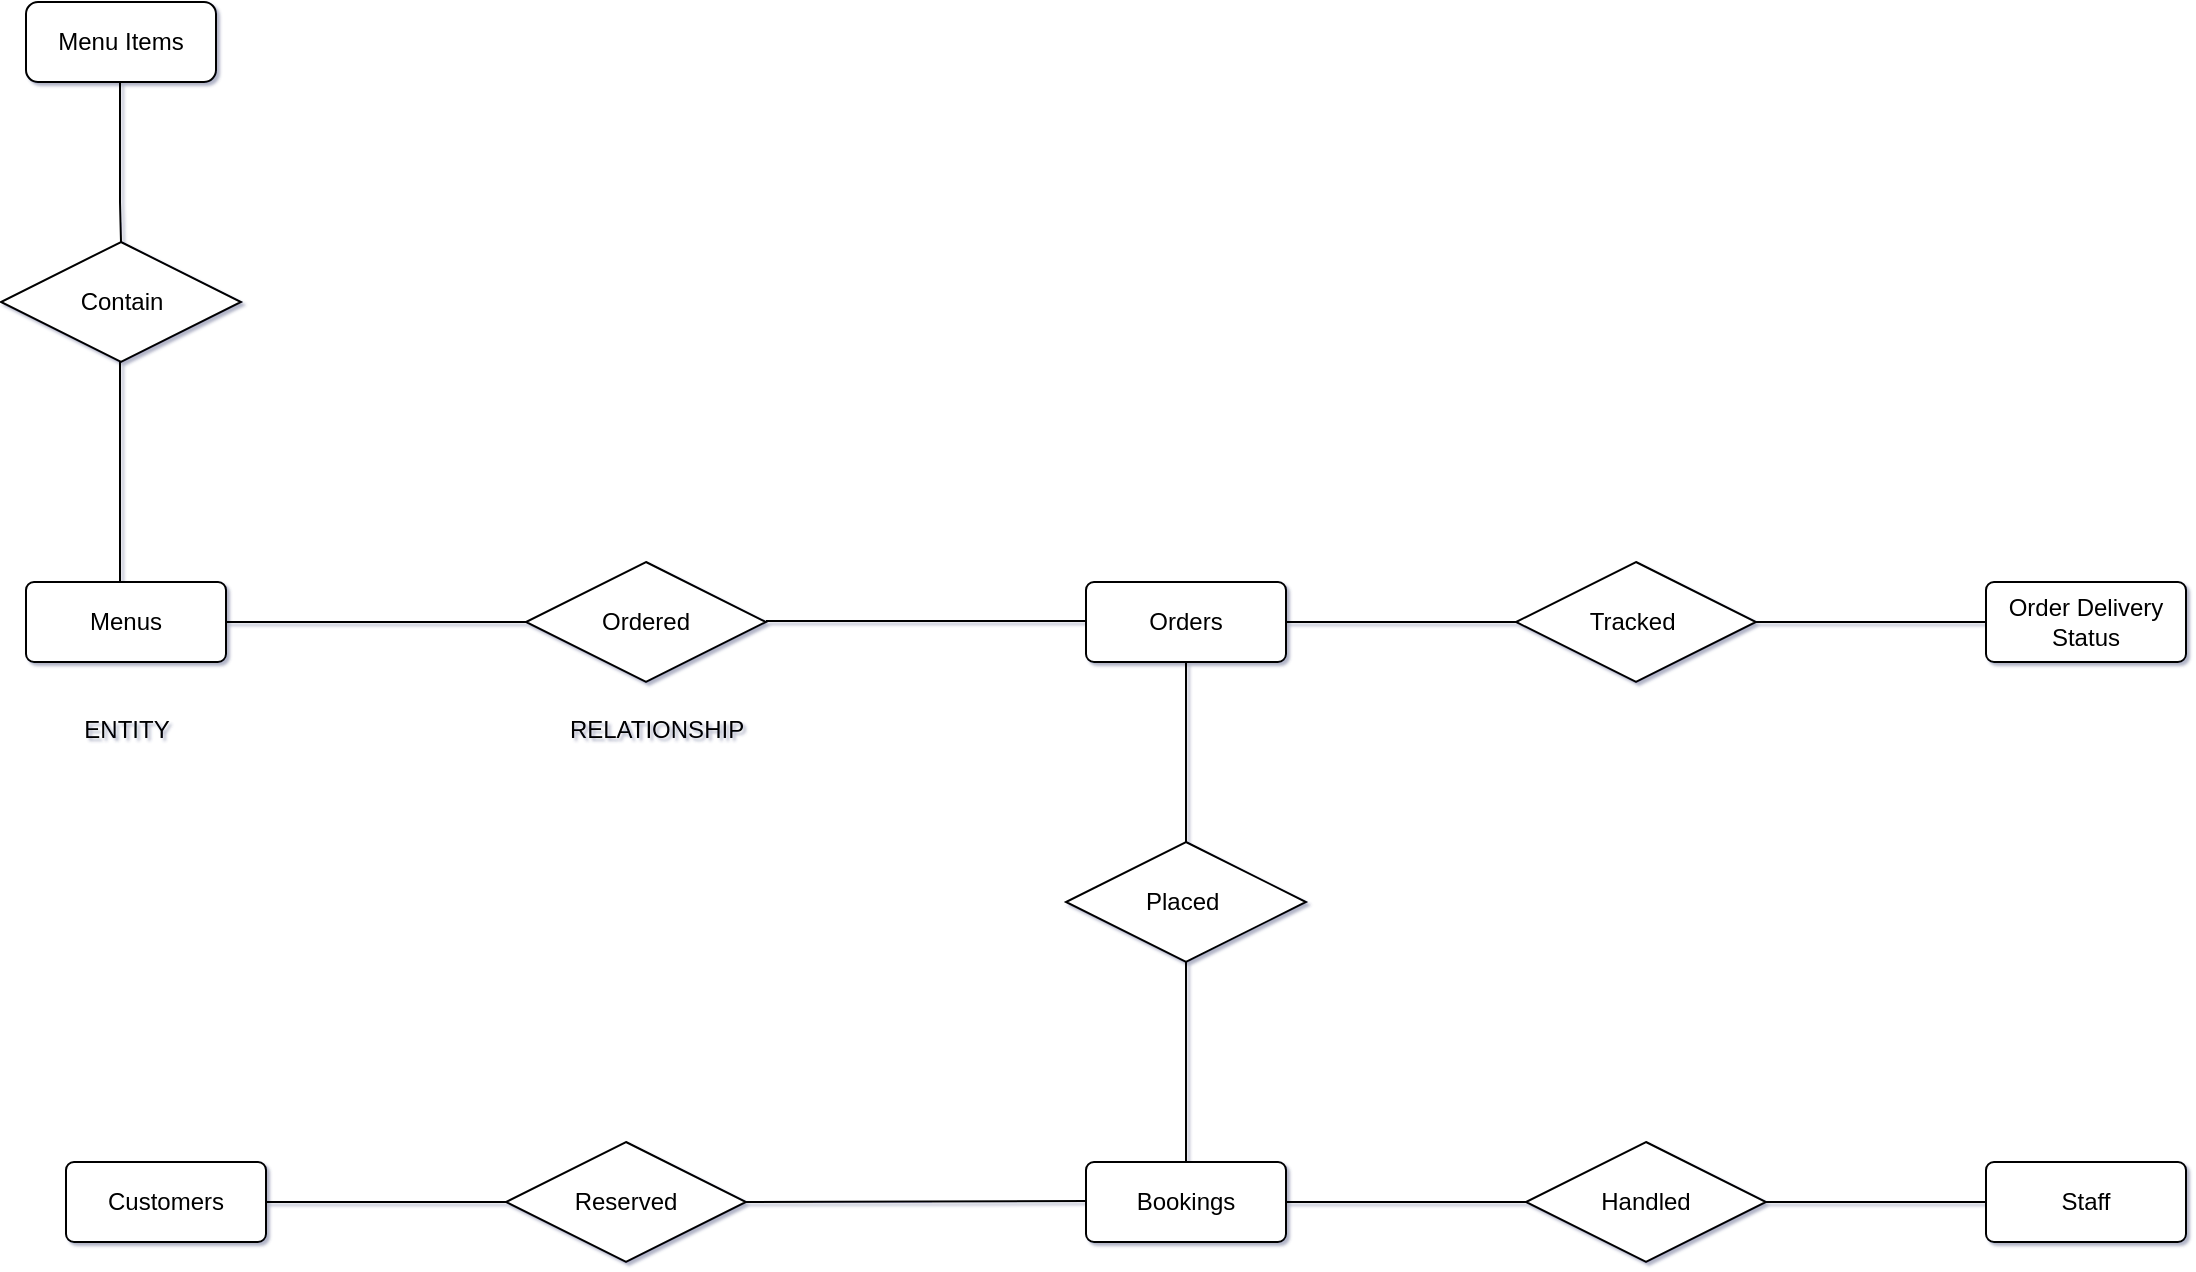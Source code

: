 <mxfile version="26.1.1" pages="2">
  <diagram id="C5RBs43oDa-KdzZeNtuy" name="Page-1">
    <mxGraphModel dx="1434" dy="833" grid="1" gridSize="10" guides="1" tooltips="1" connect="1" arrows="1" fold="1" page="1" pageScale="1" pageWidth="1169" pageHeight="827" background="none" math="0" shadow="1">
      <root>
        <mxCell id="WIyWlLk6GJQsqaUBKTNV-0" />
        <mxCell id="WIyWlLk6GJQsqaUBKTNV-1" parent="WIyWlLk6GJQsqaUBKTNV-0" />
        <mxCell id="av4xHqCjSDHcvdb_Rm_L-2" value="Menus" style="rounded=1;arcSize=10;whiteSpace=wrap;html=1;align=center;" parent="WIyWlLk6GJQsqaUBKTNV-1" vertex="1">
          <mxGeometry x="25" y="340" width="100" height="40" as="geometry" />
        </mxCell>
        <mxCell id="av4xHqCjSDHcvdb_Rm_L-3" value="Orders" style="rounded=1;arcSize=10;whiteSpace=wrap;html=1;align=center;" parent="WIyWlLk6GJQsqaUBKTNV-1" vertex="1">
          <mxGeometry x="555" y="340" width="100" height="40" as="geometry" />
        </mxCell>
        <mxCell id="av4xHqCjSDHcvdb_Rm_L-4" value="Order Delivery&lt;div&gt;Status&lt;/div&gt;" style="rounded=1;arcSize=10;whiteSpace=wrap;html=1;align=center;" parent="WIyWlLk6GJQsqaUBKTNV-1" vertex="1">
          <mxGeometry x="1005" y="340" width="100" height="40" as="geometry" />
        </mxCell>
        <mxCell id="av4xHqCjSDHcvdb_Rm_L-5" value="Ordered" style="shape=rhombus;perimeter=rhombusPerimeter;whiteSpace=wrap;html=1;align=center;" parent="WIyWlLk6GJQsqaUBKTNV-1" vertex="1">
          <mxGeometry x="275" y="330" width="120" height="60" as="geometry" />
        </mxCell>
        <mxCell id="av4xHqCjSDHcvdb_Rm_L-6" value="Tracked&amp;nbsp;" style="shape=rhombus;perimeter=rhombusPerimeter;whiteSpace=wrap;html=1;align=center;" parent="WIyWlLk6GJQsqaUBKTNV-1" vertex="1">
          <mxGeometry x="770" y="330" width="120" height="60" as="geometry" />
        </mxCell>
        <mxCell id="m0RRnaIdB3__Q9ZLl9yL-17" style="edgeStyle=orthogonalEdgeStyle;rounded=0;orthogonalLoop=1;jettySize=auto;html=1;exitX=0.5;exitY=0;exitDx=0;exitDy=0;" parent="WIyWlLk6GJQsqaUBKTNV-1" source="av4xHqCjSDHcvdb_Rm_L-13" edge="1">
          <mxGeometry relative="1" as="geometry">
            <mxPoint x="605" y="640" as="targetPoint" />
          </mxGeometry>
        </mxCell>
        <mxCell id="av4xHqCjSDHcvdb_Rm_L-13" value="Bookings" style="rounded=1;arcSize=10;whiteSpace=wrap;html=1;align=center;" parent="WIyWlLk6GJQsqaUBKTNV-1" vertex="1">
          <mxGeometry x="555" y="630" width="100" height="40" as="geometry" />
        </mxCell>
        <mxCell id="av4xHqCjSDHcvdb_Rm_L-14" value="Placed&amp;nbsp;" style="shape=rhombus;perimeter=rhombusPerimeter;whiteSpace=wrap;html=1;align=center;" parent="WIyWlLk6GJQsqaUBKTNV-1" vertex="1">
          <mxGeometry x="545" y="470" width="120" height="60" as="geometry" />
        </mxCell>
        <mxCell id="m0RRnaIdB3__Q9ZLl9yL-0" value="Customers" style="rounded=1;arcSize=10;whiteSpace=wrap;html=1;align=center;" parent="WIyWlLk6GJQsqaUBKTNV-1" vertex="1">
          <mxGeometry x="45" y="630" width="100" height="40" as="geometry" />
        </mxCell>
        <mxCell id="m0RRnaIdB3__Q9ZLl9yL-1" value="Reserved" style="shape=rhombus;perimeter=rhombusPerimeter;whiteSpace=wrap;html=1;align=center;" parent="WIyWlLk6GJQsqaUBKTNV-1" vertex="1">
          <mxGeometry x="265" y="620" width="120" height="60" as="geometry" />
        </mxCell>
        <mxCell id="m0RRnaIdB3__Q9ZLl9yL-6" value="" style="line;strokeWidth=1;rotatable=0;dashed=0;labelPosition=right;align=left;verticalAlign=middle;spacingTop=0;spacingLeft=6;points=[];portConstraint=eastwest;" parent="WIyWlLk6GJQsqaUBKTNV-1" vertex="1">
          <mxGeometry x="655" y="355" width="115" height="10" as="geometry" />
        </mxCell>
        <mxCell id="m0RRnaIdB3__Q9ZLl9yL-7" value="" style="endArrow=none;html=1;rounded=0;" parent="WIyWlLk6GJQsqaUBKTNV-1" edge="1">
          <mxGeometry relative="1" as="geometry">
            <mxPoint x="395" y="359.5" as="sourcePoint" />
            <mxPoint x="555" y="359.5" as="targetPoint" />
          </mxGeometry>
        </mxCell>
        <mxCell id="m0RRnaIdB3__Q9ZLl9yL-9" value="" style="endArrow=none;html=1;rounded=0;exitX=1;exitY=0.5;exitDx=0;exitDy=0;" parent="WIyWlLk6GJQsqaUBKTNV-1" edge="1">
          <mxGeometry relative="1" as="geometry">
            <mxPoint x="125" y="360" as="sourcePoint" />
            <mxPoint x="275" y="360" as="targetPoint" />
          </mxGeometry>
        </mxCell>
        <mxCell id="m0RRnaIdB3__Q9ZLl9yL-5" value="" style="line;strokeWidth=1;rotatable=0;dashed=0;labelPosition=right;align=left;verticalAlign=middle;spacingTop=0;spacingLeft=6;points=[];portConstraint=eastwest;" parent="WIyWlLk6GJQsqaUBKTNV-1" vertex="1">
          <mxGeometry x="890" y="355" width="115" height="10" as="geometry" />
        </mxCell>
        <mxCell id="m0RRnaIdB3__Q9ZLl9yL-14" value="" style="endArrow=none;html=1;rounded=0;exitX=0.5;exitY=1;exitDx=0;exitDy=0;" parent="WIyWlLk6GJQsqaUBKTNV-1" source="av4xHqCjSDHcvdb_Rm_L-3" target="av4xHqCjSDHcvdb_Rm_L-14" edge="1">
          <mxGeometry relative="1" as="geometry">
            <mxPoint x="525" y="430" as="sourcePoint" />
            <mxPoint x="685" y="430" as="targetPoint" />
            <Array as="points">
              <mxPoint x="605" y="440" />
            </Array>
          </mxGeometry>
        </mxCell>
        <mxCell id="m0RRnaIdB3__Q9ZLl9yL-16" value="" style="endArrow=none;html=1;rounded=0;exitX=0.5;exitY=1;exitDx=0;exitDy=0;" parent="WIyWlLk6GJQsqaUBKTNV-1" source="av4xHqCjSDHcvdb_Rm_L-14" edge="1">
          <mxGeometry relative="1" as="geometry">
            <mxPoint x="505" y="620" as="sourcePoint" />
            <mxPoint x="605" y="630" as="targetPoint" />
          </mxGeometry>
        </mxCell>
        <mxCell id="m0RRnaIdB3__Q9ZLl9yL-19" value="" style="endArrow=none;html=1;rounded=0;exitX=1;exitY=0.5;exitDx=0;exitDy=0;" parent="WIyWlLk6GJQsqaUBKTNV-1" source="m0RRnaIdB3__Q9ZLl9yL-1" edge="1">
          <mxGeometry relative="1" as="geometry">
            <mxPoint x="395" y="649.5" as="sourcePoint" />
            <mxPoint x="555" y="649.5" as="targetPoint" />
            <Array as="points" />
          </mxGeometry>
        </mxCell>
        <mxCell id="m0RRnaIdB3__Q9ZLl9yL-21" value="" style="line;strokeWidth=1;rotatable=0;dashed=0;labelPosition=right;align=left;verticalAlign=middle;spacingTop=0;spacingLeft=6;points=[];portConstraint=eastwest;" parent="WIyWlLk6GJQsqaUBKTNV-1" vertex="1">
          <mxGeometry x="145" y="645" width="120" height="10" as="geometry" />
        </mxCell>
        <mxCell id="m0RRnaIdB3__Q9ZLl9yL-23" value="Staff" style="rounded=1;arcSize=10;whiteSpace=wrap;html=1;align=center;" parent="WIyWlLk6GJQsqaUBKTNV-1" vertex="1">
          <mxGeometry x="1005" y="630" width="100" height="40" as="geometry" />
        </mxCell>
        <mxCell id="m0RRnaIdB3__Q9ZLl9yL-24" value="Handled" style="shape=rhombus;perimeter=rhombusPerimeter;whiteSpace=wrap;html=1;align=center;" parent="WIyWlLk6GJQsqaUBKTNV-1" vertex="1">
          <mxGeometry x="775" y="620" width="120" height="60" as="geometry" />
        </mxCell>
        <mxCell id="m0RRnaIdB3__Q9ZLl9yL-25" value="" style="line;strokeWidth=1;rotatable=0;dashed=0;labelPosition=right;align=left;verticalAlign=middle;spacingTop=0;spacingLeft=6;points=[];portConstraint=eastwest;" parent="WIyWlLk6GJQsqaUBKTNV-1" vertex="1">
          <mxGeometry x="655" y="645" width="120" height="10" as="geometry" />
        </mxCell>
        <mxCell id="m0RRnaIdB3__Q9ZLl9yL-26" value="" style="line;strokeWidth=1;rotatable=0;dashed=0;labelPosition=right;align=left;verticalAlign=middle;spacingTop=0;spacingLeft=6;points=[];portConstraint=eastwest;" parent="WIyWlLk6GJQsqaUBKTNV-1" vertex="1">
          <mxGeometry x="895" y="645" width="110" height="10" as="geometry" />
        </mxCell>
        <mxCell id="LLdyrN0YOCdEpBnMR91L-1" value="ENTITY" style="text;html=1;align=center;verticalAlign=middle;resizable=0;points=[];autosize=1;strokeColor=none;fillColor=none;" parent="WIyWlLk6GJQsqaUBKTNV-1" vertex="1">
          <mxGeometry x="40" y="399" width="70" height="30" as="geometry" />
        </mxCell>
        <mxCell id="LLdyrN0YOCdEpBnMR91L-2" value="RELATIONSHIP" style="text;html=1;align=center;verticalAlign=middle;resizable=0;points=[];autosize=1;strokeColor=none;fillColor=none;" parent="WIyWlLk6GJQsqaUBKTNV-1" vertex="1">
          <mxGeometry x="285" y="399" width="110" height="30" as="geometry" />
        </mxCell>
        <mxCell id="NuqBq7tR3ECeahM312Qb-0" value="Menu Items" style="rounded=1;whiteSpace=wrap;html=1;" vertex="1" parent="WIyWlLk6GJQsqaUBKTNV-1">
          <mxGeometry x="25" y="50" width="95" height="40" as="geometry" />
        </mxCell>
        <mxCell id="NuqBq7tR3ECeahM312Qb-1" value="Contain" style="shape=rhombus;perimeter=rhombusPerimeter;whiteSpace=wrap;html=1;align=center;" vertex="1" parent="WIyWlLk6GJQsqaUBKTNV-1">
          <mxGeometry x="12.5" y="170" width="120" height="60" as="geometry" />
        </mxCell>
        <mxCell id="NuqBq7tR3ECeahM312Qb-3" value="" style="endArrow=none;html=1;rounded=0;" edge="1" parent="WIyWlLk6GJQsqaUBKTNV-1">
          <mxGeometry relative="1" as="geometry">
            <mxPoint x="72" y="230" as="sourcePoint" />
            <mxPoint x="72" y="340" as="targetPoint" />
          </mxGeometry>
        </mxCell>
        <mxCell id="NuqBq7tR3ECeahM312Qb-4" value="" style="endArrow=none;html=1;rounded=0;entryX=0.5;entryY=0;entryDx=0;entryDy=0;" edge="1" parent="WIyWlLk6GJQsqaUBKTNV-1" target="NuqBq7tR3ECeahM312Qb-1">
          <mxGeometry relative="1" as="geometry">
            <mxPoint x="72" y="90" as="sourcePoint" />
            <mxPoint x="72" y="200" as="targetPoint" />
            <Array as="points">
              <mxPoint x="72" y="150" />
            </Array>
          </mxGeometry>
        </mxCell>
      </root>
    </mxGraphModel>
  </diagram>
  <diagram id="TRwtVuFiXbBQEnjJQKV3" name="Page-2">
    <mxGraphModel dx="1434" dy="833" grid="1" gridSize="10" guides="1" tooltips="1" connect="1" arrows="1" fold="1" page="1" pageScale="1" pageWidth="1169" pageHeight="827" math="0" shadow="1">
      <root>
        <mxCell id="0" />
        <mxCell id="1" parent="0" />
        <mxCell id="u8JlCcxTNi19yiiQ3hsz-1" value="Menus" style="shape=table;startSize=30;container=1;collapsible=1;childLayout=tableLayout;fixedRows=1;rowLines=0;fontStyle=1;align=center;resizeLast=1;html=1;" parent="1" vertex="1">
          <mxGeometry x="50" y="300" width="180" height="180" as="geometry" />
        </mxCell>
        <mxCell id="v3-KdyWRAwOE1wLvUTpT-28" value="" style="shape=tableRow;horizontal=0;startSize=0;swimlaneHead=0;swimlaneBody=0;fillColor=none;collapsible=0;dropTarget=0;points=[[0,0.5],[1,0.5]];portConstraint=eastwest;top=0;left=0;right=0;bottom=0;html=1;" vertex="1" parent="u8JlCcxTNi19yiiQ3hsz-1">
          <mxGeometry y="30" width="180" height="30" as="geometry" />
        </mxCell>
        <mxCell id="v3-KdyWRAwOE1wLvUTpT-29" value="PK" style="shape=partialRectangle;connectable=0;fillColor=none;top=0;left=0;bottom=0;right=0;fontStyle=1;overflow=hidden;html=1;whiteSpace=wrap;" vertex="1" parent="v3-KdyWRAwOE1wLvUTpT-28">
          <mxGeometry width="40" height="30" as="geometry">
            <mxRectangle width="40" height="30" as="alternateBounds" />
          </mxGeometry>
        </mxCell>
        <mxCell id="v3-KdyWRAwOE1wLvUTpT-30" value="Menu_ID" style="shape=partialRectangle;connectable=0;fillColor=none;top=0;left=0;bottom=0;right=0;align=left;spacingLeft=6;fontStyle=5;overflow=hidden;html=1;whiteSpace=wrap;" vertex="1" parent="v3-KdyWRAwOE1wLvUTpT-28">
          <mxGeometry x="40" width="140" height="30" as="geometry">
            <mxRectangle width="140" height="30" as="alternateBounds" />
          </mxGeometry>
        </mxCell>
        <mxCell id="v3-KdyWRAwOE1wLvUTpT-31" value="" style="shape=tableRow;horizontal=0;startSize=0;swimlaneHead=0;swimlaneBody=0;fillColor=none;collapsible=0;dropTarget=0;points=[[0,0.5],[1,0.5]];portConstraint=eastwest;top=0;left=0;right=0;bottom=1;html=1;" vertex="1" parent="u8JlCcxTNi19yiiQ3hsz-1">
          <mxGeometry y="60" width="180" height="30" as="geometry" />
        </mxCell>
        <mxCell id="v3-KdyWRAwOE1wLvUTpT-32" value="FK" style="shape=partialRectangle;connectable=0;fillColor=none;top=0;left=0;bottom=0;right=0;fontStyle=1;overflow=hidden;html=1;whiteSpace=wrap;" vertex="1" parent="v3-KdyWRAwOE1wLvUTpT-31">
          <mxGeometry width="40" height="30" as="geometry">
            <mxRectangle width="40" height="30" as="alternateBounds" />
          </mxGeometry>
        </mxCell>
        <mxCell id="v3-KdyWRAwOE1wLvUTpT-33" value="Menu_Items_ID" style="shape=partialRectangle;connectable=0;fillColor=none;top=0;left=0;bottom=0;right=0;align=left;spacingLeft=6;fontStyle=5;overflow=hidden;html=1;whiteSpace=wrap;" vertex="1" parent="v3-KdyWRAwOE1wLvUTpT-31">
          <mxGeometry x="40" width="140" height="30" as="geometry">
            <mxRectangle width="140" height="30" as="alternateBounds" />
          </mxGeometry>
        </mxCell>
        <mxCell id="u8JlCcxTNi19yiiQ3hsz-8" value="" style="shape=tableRow;horizontal=0;startSize=0;swimlaneHead=0;swimlaneBody=0;fillColor=none;collapsible=0;dropTarget=0;points=[[0,0.5],[1,0.5]];portConstraint=eastwest;top=0;left=0;right=0;bottom=0;" parent="u8JlCcxTNi19yiiQ3hsz-1" vertex="1">
          <mxGeometry y="90" width="180" height="30" as="geometry" />
        </mxCell>
        <mxCell id="u8JlCcxTNi19yiiQ3hsz-9" value="" style="shape=partialRectangle;connectable=0;fillColor=none;top=0;left=0;bottom=0;right=0;editable=1;overflow=hidden;whiteSpace=wrap;html=1;" parent="u8JlCcxTNi19yiiQ3hsz-8" vertex="1">
          <mxGeometry width="40" height="30" as="geometry">
            <mxRectangle width="40" height="30" as="alternateBounds" />
          </mxGeometry>
        </mxCell>
        <mxCell id="u8JlCcxTNi19yiiQ3hsz-10" value="Menu_Name" style="shape=partialRectangle;connectable=0;fillColor=none;top=0;left=0;bottom=0;right=0;align=left;spacingLeft=6;overflow=hidden;whiteSpace=wrap;html=1;" parent="u8JlCcxTNi19yiiQ3hsz-8" vertex="1">
          <mxGeometry x="40" width="140" height="30" as="geometry">
            <mxRectangle width="140" height="30" as="alternateBounds" />
          </mxGeometry>
        </mxCell>
        <mxCell id="u8JlCcxTNi19yiiQ3hsz-11" value="" style="shape=tableRow;horizontal=0;startSize=0;swimlaneHead=0;swimlaneBody=0;fillColor=none;collapsible=0;dropTarget=0;points=[[0,0.5],[1,0.5]];portConstraint=eastwest;top=0;left=0;right=0;bottom=0;" parent="u8JlCcxTNi19yiiQ3hsz-1" vertex="1">
          <mxGeometry y="120" width="180" height="30" as="geometry" />
        </mxCell>
        <mxCell id="u8JlCcxTNi19yiiQ3hsz-12" value="" style="shape=partialRectangle;connectable=0;fillColor=none;top=0;left=0;bottom=0;right=0;editable=1;overflow=hidden;whiteSpace=wrap;html=1;" parent="u8JlCcxTNi19yiiQ3hsz-11" vertex="1">
          <mxGeometry width="40" height="30" as="geometry">
            <mxRectangle width="40" height="30" as="alternateBounds" />
          </mxGeometry>
        </mxCell>
        <mxCell id="u8JlCcxTNi19yiiQ3hsz-13" value="Cuisine&amp;nbsp;" style="shape=partialRectangle;connectable=0;fillColor=none;top=0;left=0;bottom=0;right=0;align=left;spacingLeft=6;overflow=hidden;whiteSpace=wrap;html=1;" parent="u8JlCcxTNi19yiiQ3hsz-11" vertex="1">
          <mxGeometry x="40" width="140" height="30" as="geometry">
            <mxRectangle width="140" height="30" as="alternateBounds" />
          </mxGeometry>
        </mxCell>
        <mxCell id="u8JlCcxTNi19yiiQ3hsz-122" value="" style="shape=tableRow;horizontal=0;startSize=0;swimlaneHead=0;swimlaneBody=0;fillColor=none;collapsible=0;dropTarget=0;points=[[0,0.5],[1,0.5]];portConstraint=eastwest;top=0;left=0;right=0;bottom=0;" parent="u8JlCcxTNi19yiiQ3hsz-1" vertex="1">
          <mxGeometry y="150" width="180" height="30" as="geometry" />
        </mxCell>
        <mxCell id="u8JlCcxTNi19yiiQ3hsz-123" value="" style="shape=partialRectangle;connectable=0;fillColor=none;top=0;left=0;bottom=0;right=0;editable=1;overflow=hidden;whiteSpace=wrap;html=1;" parent="u8JlCcxTNi19yiiQ3hsz-122" vertex="1">
          <mxGeometry width="40" height="30" as="geometry">
            <mxRectangle width="40" height="30" as="alternateBounds" />
          </mxGeometry>
        </mxCell>
        <mxCell id="u8JlCcxTNi19yiiQ3hsz-124" value="Price" style="shape=partialRectangle;connectable=0;fillColor=none;top=0;left=0;bottom=0;right=0;align=left;spacingLeft=6;overflow=hidden;whiteSpace=wrap;html=1;" parent="u8JlCcxTNi19yiiQ3hsz-122" vertex="1">
          <mxGeometry x="40" width="140" height="30" as="geometry">
            <mxRectangle width="140" height="30" as="alternateBounds" />
          </mxGeometry>
        </mxCell>
        <mxCell id="-wfafzFyJL1dHPv_Vc5X-53" value="" style="fontSize=12;html=1;endArrow=ERzeroToMany;startArrow=ERmandOne;rounded=0;edgeStyle=orthogonalEdgeStyle;curved=1;entryX=1;entryY=0.5;entryDx=0;entryDy=0;exitX=0.006;exitY=0.733;exitDx=0;exitDy=0;exitPerimeter=0;" parent="1" source="u8JlCcxTNi19yiiQ3hsz-80" target="-wfafzFyJL1dHPv_Vc5X-23" edge="1">
          <mxGeometry width="100" height="100" relative="1" as="geometry">
            <mxPoint x="900" y="830" as="sourcePoint" />
            <mxPoint x="740" y="690" as="targetPoint" />
            <Array as="points">
              <mxPoint x="900" y="722" />
              <mxPoint x="900" y="745" />
              <mxPoint x="741" y="745" />
              <mxPoint x="741" y="765" />
            </Array>
          </mxGeometry>
        </mxCell>
        <mxCell id="u8JlCcxTNi19yiiQ3hsz-27" value="Orders" style="shape=table;startSize=30;container=1;collapsible=1;childLayout=tableLayout;fixedRows=1;rowLines=0;fontStyle=1;align=center;resizeLast=1;html=1;whiteSpace=wrap;" parent="1" vertex="1">
          <mxGeometry x="495" y="300" width="185" height="220" as="geometry" />
        </mxCell>
        <mxCell id="u8JlCcxTNi19yiiQ3hsz-28" value="" style="shape=tableRow;horizontal=0;startSize=0;swimlaneHead=0;swimlaneBody=0;fillColor=none;collapsible=0;dropTarget=0;points=[[0,0.5],[1,0.5]];portConstraint=eastwest;top=0;left=0;right=0;bottom=0;html=1;" parent="u8JlCcxTNi19yiiQ3hsz-27" vertex="1">
          <mxGeometry y="30" width="185" height="30" as="geometry" />
        </mxCell>
        <mxCell id="u8JlCcxTNi19yiiQ3hsz-29" value="PK" style="shape=partialRectangle;connectable=0;fillColor=none;top=0;left=0;bottom=0;right=0;fontStyle=1;overflow=hidden;html=1;whiteSpace=wrap;" parent="u8JlCcxTNi19yiiQ3hsz-28" vertex="1">
          <mxGeometry width="45" height="30" as="geometry">
            <mxRectangle width="45" height="30" as="alternateBounds" />
          </mxGeometry>
        </mxCell>
        <mxCell id="u8JlCcxTNi19yiiQ3hsz-30" value="Order_ID" style="shape=partialRectangle;connectable=0;fillColor=none;top=0;left=0;bottom=0;right=0;align=left;spacingLeft=6;fontStyle=5;overflow=hidden;html=1;whiteSpace=wrap;" parent="u8JlCcxTNi19yiiQ3hsz-28" vertex="1">
          <mxGeometry x="45" width="140" height="30" as="geometry">
            <mxRectangle width="140" height="30" as="alternateBounds" />
          </mxGeometry>
        </mxCell>
        <mxCell id="u8JlCcxTNi19yiiQ3hsz-31" value="" style="shape=tableRow;horizontal=0;startSize=0;swimlaneHead=0;swimlaneBody=0;fillColor=none;collapsible=0;dropTarget=0;points=[[0,0.5],[1,0.5]];portConstraint=eastwest;top=0;left=0;right=0;bottom=1;html=1;" parent="u8JlCcxTNi19yiiQ3hsz-27" vertex="1">
          <mxGeometry y="60" width="185" height="40" as="geometry" />
        </mxCell>
        <mxCell id="u8JlCcxTNi19yiiQ3hsz-32" value="FK1" style="shape=partialRectangle;connectable=0;fillColor=none;top=0;left=0;bottom=0;right=0;fontStyle=1;overflow=hidden;html=1;whiteSpace=wrap;" parent="u8JlCcxTNi19yiiQ3hsz-31" vertex="1">
          <mxGeometry width="45" height="40" as="geometry">
            <mxRectangle width="45" height="40" as="alternateBounds" />
          </mxGeometry>
        </mxCell>
        <mxCell id="u8JlCcxTNi19yiiQ3hsz-33" value="Menu_ID" style="shape=partialRectangle;connectable=0;fillColor=none;top=0;left=0;bottom=0;right=0;align=left;spacingLeft=6;fontStyle=5;overflow=hidden;html=1;whiteSpace=wrap;" parent="u8JlCcxTNi19yiiQ3hsz-31" vertex="1">
          <mxGeometry x="45" width="140" height="40" as="geometry">
            <mxRectangle width="140" height="40" as="alternateBounds" />
          </mxGeometry>
        </mxCell>
        <mxCell id="-wfafzFyJL1dHPv_Vc5X-14" value="" style="shape=tableRow;horizontal=0;startSize=0;swimlaneHead=0;swimlaneBody=0;fillColor=none;collapsible=0;dropTarget=0;points=[[0,0.5],[1,0.5]];portConstraint=eastwest;top=0;left=0;right=0;bottom=1;html=1;" parent="u8JlCcxTNi19yiiQ3hsz-27" vertex="1">
          <mxGeometry y="100" width="185" height="30" as="geometry" />
        </mxCell>
        <mxCell id="-wfafzFyJL1dHPv_Vc5X-15" value="FK2" style="shape=partialRectangle;connectable=0;fillColor=none;top=0;left=0;bottom=0;right=0;fontStyle=1;overflow=hidden;html=1;whiteSpace=wrap;" parent="-wfafzFyJL1dHPv_Vc5X-14" vertex="1">
          <mxGeometry width="45" height="30" as="geometry">
            <mxRectangle width="45" height="30" as="alternateBounds" />
          </mxGeometry>
        </mxCell>
        <mxCell id="-wfafzFyJL1dHPv_Vc5X-16" value="Status_ID" style="shape=partialRectangle;connectable=0;fillColor=none;top=0;left=0;bottom=0;right=0;align=left;spacingLeft=6;fontStyle=5;overflow=hidden;html=1;whiteSpace=wrap;" parent="-wfafzFyJL1dHPv_Vc5X-14" vertex="1">
          <mxGeometry x="45" width="140" height="30" as="geometry">
            <mxRectangle width="140" height="30" as="alternateBounds" />
          </mxGeometry>
        </mxCell>
        <mxCell id="-wfafzFyJL1dHPv_Vc5X-17" value="" style="shape=tableRow;horizontal=0;startSize=0;swimlaneHead=0;swimlaneBody=0;fillColor=none;collapsible=0;dropTarget=0;points=[[0,0.5],[1,0.5]];portConstraint=eastwest;top=0;left=0;right=0;bottom=1;html=1;" parent="u8JlCcxTNi19yiiQ3hsz-27" vertex="1">
          <mxGeometry y="130" width="185" height="30" as="geometry" />
        </mxCell>
        <mxCell id="-wfafzFyJL1dHPv_Vc5X-18" value="FK3" style="shape=partialRectangle;connectable=0;fillColor=none;top=0;left=0;bottom=0;right=0;fontStyle=1;overflow=hidden;html=1;whiteSpace=wrap;" parent="-wfafzFyJL1dHPv_Vc5X-17" vertex="1">
          <mxGeometry width="45" height="30" as="geometry">
            <mxRectangle width="45" height="30" as="alternateBounds" />
          </mxGeometry>
        </mxCell>
        <mxCell id="-wfafzFyJL1dHPv_Vc5X-19" value="Booking_ID" style="shape=partialRectangle;connectable=0;fillColor=none;top=0;left=0;bottom=0;right=0;align=left;spacingLeft=6;fontStyle=5;overflow=hidden;html=1;whiteSpace=wrap;" parent="-wfafzFyJL1dHPv_Vc5X-17" vertex="1">
          <mxGeometry x="45" width="140" height="30" as="geometry">
            <mxRectangle width="140" height="30" as="alternateBounds" />
          </mxGeometry>
        </mxCell>
        <mxCell id="u8JlCcxTNi19yiiQ3hsz-34" value="" style="shape=tableRow;horizontal=0;startSize=0;swimlaneHead=0;swimlaneBody=0;fillColor=none;collapsible=0;dropTarget=0;points=[[0,0.5],[1,0.5]];portConstraint=eastwest;top=0;left=0;right=0;bottom=0;html=1;" parent="u8JlCcxTNi19yiiQ3hsz-27" vertex="1">
          <mxGeometry y="160" width="185" height="30" as="geometry" />
        </mxCell>
        <mxCell id="u8JlCcxTNi19yiiQ3hsz-35" value="" style="shape=partialRectangle;connectable=0;fillColor=none;top=0;left=0;bottom=0;right=0;editable=1;overflow=hidden;html=1;whiteSpace=wrap;" parent="u8JlCcxTNi19yiiQ3hsz-34" vertex="1">
          <mxGeometry width="45" height="30" as="geometry">
            <mxRectangle width="45" height="30" as="alternateBounds" />
          </mxGeometry>
        </mxCell>
        <mxCell id="u8JlCcxTNi19yiiQ3hsz-36" value="Quantity" style="shape=partialRectangle;connectable=0;fillColor=none;top=0;left=0;bottom=0;right=0;align=left;spacingLeft=6;overflow=hidden;html=1;whiteSpace=wrap;" parent="u8JlCcxTNi19yiiQ3hsz-34" vertex="1">
          <mxGeometry x="45" width="140" height="30" as="geometry">
            <mxRectangle width="140" height="30" as="alternateBounds" />
          </mxGeometry>
        </mxCell>
        <mxCell id="-wfafzFyJL1dHPv_Vc5X-75" value="" style="shape=tableRow;horizontal=0;startSize=0;swimlaneHead=0;swimlaneBody=0;fillColor=none;collapsible=0;dropTarget=0;points=[[0,0.5],[1,0.5]];portConstraint=eastwest;top=0;left=0;right=0;bottom=0;html=1;" parent="u8JlCcxTNi19yiiQ3hsz-27" vertex="1">
          <mxGeometry y="190" width="185" height="30" as="geometry" />
        </mxCell>
        <mxCell id="-wfafzFyJL1dHPv_Vc5X-76" value="" style="shape=partialRectangle;connectable=0;fillColor=none;top=0;left=0;bottom=0;right=0;editable=1;overflow=hidden;html=1;whiteSpace=wrap;" parent="-wfafzFyJL1dHPv_Vc5X-75" vertex="1">
          <mxGeometry width="45" height="30" as="geometry">
            <mxRectangle width="45" height="30" as="alternateBounds" />
          </mxGeometry>
        </mxCell>
        <mxCell id="-wfafzFyJL1dHPv_Vc5X-77" value="Bill_Amount" style="shape=partialRectangle;connectable=0;fillColor=none;top=0;left=0;bottom=0;right=0;align=left;spacingLeft=6;overflow=hidden;html=1;whiteSpace=wrap;" parent="-wfafzFyJL1dHPv_Vc5X-75" vertex="1">
          <mxGeometry x="45" width="140" height="30" as="geometry">
            <mxRectangle width="140" height="30" as="alternateBounds" />
          </mxGeometry>
        </mxCell>
        <mxCell id="u8JlCcxTNi19yiiQ3hsz-40" value="Bookings" style="shape=table;startSize=30;container=1;collapsible=1;childLayout=tableLayout;fixedRows=1;rowLines=0;fontStyle=1;align=center;resizeLast=1;html=1;whiteSpace=wrap;" parent="1" vertex="1">
          <mxGeometry x="510" y="660" width="180" height="180" as="geometry" />
        </mxCell>
        <mxCell id="u8JlCcxTNi19yiiQ3hsz-41" value="" style="shape=tableRow;horizontal=0;startSize=0;swimlaneHead=0;swimlaneBody=0;fillColor=none;collapsible=0;dropTarget=0;points=[[0,0.5],[1,0.5]];portConstraint=eastwest;top=0;left=0;right=0;bottom=0;html=1;" parent="u8JlCcxTNi19yiiQ3hsz-40" vertex="1">
          <mxGeometry y="30" width="180" height="30" as="geometry" />
        </mxCell>
        <mxCell id="u8JlCcxTNi19yiiQ3hsz-42" value="PK" style="shape=partialRectangle;connectable=0;fillColor=none;top=0;left=0;bottom=0;right=0;fontStyle=1;overflow=hidden;html=1;whiteSpace=wrap;" parent="u8JlCcxTNi19yiiQ3hsz-41" vertex="1">
          <mxGeometry width="40" height="30" as="geometry">
            <mxRectangle width="40" height="30" as="alternateBounds" />
          </mxGeometry>
        </mxCell>
        <mxCell id="u8JlCcxTNi19yiiQ3hsz-43" value="Booking_ID" style="shape=partialRectangle;connectable=0;fillColor=none;top=0;left=0;bottom=0;right=0;align=left;spacingLeft=6;fontStyle=5;overflow=hidden;html=1;whiteSpace=wrap;" parent="u8JlCcxTNi19yiiQ3hsz-41" vertex="1">
          <mxGeometry x="40" width="140" height="30" as="geometry">
            <mxRectangle width="140" height="30" as="alternateBounds" />
          </mxGeometry>
        </mxCell>
        <mxCell id="u8JlCcxTNi19yiiQ3hsz-44" value="" style="shape=tableRow;horizontal=0;startSize=0;swimlaneHead=0;swimlaneBody=0;fillColor=none;collapsible=0;dropTarget=0;points=[[0,0.5],[1,0.5]];portConstraint=eastwest;top=0;left=0;right=0;bottom=1;html=1;" parent="u8JlCcxTNi19yiiQ3hsz-40" vertex="1">
          <mxGeometry y="60" width="180" height="30" as="geometry" />
        </mxCell>
        <mxCell id="u8JlCcxTNi19yiiQ3hsz-45" value="FK1" style="shape=partialRectangle;connectable=0;fillColor=none;top=0;left=0;bottom=0;right=0;fontStyle=1;overflow=hidden;html=1;whiteSpace=wrap;" parent="u8JlCcxTNi19yiiQ3hsz-44" vertex="1">
          <mxGeometry width="40" height="30" as="geometry">
            <mxRectangle width="40" height="30" as="alternateBounds" />
          </mxGeometry>
        </mxCell>
        <mxCell id="u8JlCcxTNi19yiiQ3hsz-46" value="Customer_ID" style="shape=partialRectangle;connectable=0;fillColor=none;top=0;left=0;bottom=0;right=0;align=left;spacingLeft=6;fontStyle=5;overflow=hidden;html=1;whiteSpace=wrap;" parent="u8JlCcxTNi19yiiQ3hsz-44" vertex="1">
          <mxGeometry x="40" width="140" height="30" as="geometry">
            <mxRectangle width="140" height="30" as="alternateBounds" />
          </mxGeometry>
        </mxCell>
        <mxCell id="-wfafzFyJL1dHPv_Vc5X-23" value="" style="shape=tableRow;horizontal=0;startSize=0;swimlaneHead=0;swimlaneBody=0;fillColor=none;collapsible=0;dropTarget=0;points=[[0,0.5],[1,0.5]];portConstraint=eastwest;top=0;left=0;right=0;bottom=1;html=1;" parent="u8JlCcxTNi19yiiQ3hsz-40" vertex="1">
          <mxGeometry y="90" width="180" height="30" as="geometry" />
        </mxCell>
        <mxCell id="-wfafzFyJL1dHPv_Vc5X-24" value="FK2" style="shape=partialRectangle;connectable=0;fillColor=none;top=0;left=0;bottom=0;right=0;fontStyle=1;overflow=hidden;html=1;whiteSpace=wrap;" parent="-wfafzFyJL1dHPv_Vc5X-23" vertex="1">
          <mxGeometry width="40" height="30" as="geometry">
            <mxRectangle width="40" height="30" as="alternateBounds" />
          </mxGeometry>
        </mxCell>
        <mxCell id="-wfafzFyJL1dHPv_Vc5X-25" value="Staff_ID" style="shape=partialRectangle;connectable=0;fillColor=none;top=0;left=0;bottom=0;right=0;align=left;spacingLeft=6;fontStyle=5;overflow=hidden;html=1;whiteSpace=wrap;" parent="-wfafzFyJL1dHPv_Vc5X-23" vertex="1">
          <mxGeometry x="40" width="140" height="30" as="geometry">
            <mxRectangle width="140" height="30" as="alternateBounds" />
          </mxGeometry>
        </mxCell>
        <mxCell id="u8JlCcxTNi19yiiQ3hsz-50" value="" style="shape=tableRow;horizontal=0;startSize=0;swimlaneHead=0;swimlaneBody=0;fillColor=none;collapsible=0;dropTarget=0;points=[[0,0.5],[1,0.5]];portConstraint=eastwest;top=0;left=0;right=0;bottom=0;html=1;" parent="u8JlCcxTNi19yiiQ3hsz-40" vertex="1">
          <mxGeometry y="120" width="180" height="30" as="geometry" />
        </mxCell>
        <mxCell id="u8JlCcxTNi19yiiQ3hsz-51" value="" style="shape=partialRectangle;connectable=0;fillColor=none;top=0;left=0;bottom=0;right=0;editable=1;overflow=hidden;html=1;whiteSpace=wrap;" parent="u8JlCcxTNi19yiiQ3hsz-50" vertex="1">
          <mxGeometry width="40" height="30" as="geometry">
            <mxRectangle width="40" height="30" as="alternateBounds" />
          </mxGeometry>
        </mxCell>
        <mxCell id="u8JlCcxTNi19yiiQ3hsz-52" value="Table_No" style="shape=partialRectangle;connectable=0;fillColor=none;top=0;left=0;bottom=0;right=0;align=left;spacingLeft=6;overflow=hidden;html=1;whiteSpace=wrap;" parent="u8JlCcxTNi19yiiQ3hsz-50" vertex="1">
          <mxGeometry x="40" width="140" height="30" as="geometry">
            <mxRectangle width="140" height="30" as="alternateBounds" />
          </mxGeometry>
        </mxCell>
        <mxCell id="u8JlCcxTNi19yiiQ3hsz-47" value="" style="shape=tableRow;horizontal=0;startSize=0;swimlaneHead=0;swimlaneBody=0;fillColor=none;collapsible=0;dropTarget=0;points=[[0,0.5],[1,0.5]];portConstraint=eastwest;top=0;left=0;right=0;bottom=0;html=1;" parent="u8JlCcxTNi19yiiQ3hsz-40" vertex="1">
          <mxGeometry y="150" width="180" height="30" as="geometry" />
        </mxCell>
        <mxCell id="u8JlCcxTNi19yiiQ3hsz-48" value="" style="shape=partialRectangle;connectable=0;fillColor=none;top=0;left=0;bottom=0;right=0;editable=1;overflow=hidden;html=1;whiteSpace=wrap;" parent="u8JlCcxTNi19yiiQ3hsz-47" vertex="1">
          <mxGeometry width="40" height="30" as="geometry">
            <mxRectangle width="40" height="30" as="alternateBounds" />
          </mxGeometry>
        </mxCell>
        <mxCell id="u8JlCcxTNi19yiiQ3hsz-49" value="Booking_Slot" style="shape=partialRectangle;connectable=0;fillColor=none;top=0;left=0;bottom=0;right=0;align=left;spacingLeft=6;overflow=hidden;html=1;whiteSpace=wrap;" parent="u8JlCcxTNi19yiiQ3hsz-47" vertex="1">
          <mxGeometry x="40" width="140" height="30" as="geometry">
            <mxRectangle width="140" height="30" as="alternateBounds" />
          </mxGeometry>
        </mxCell>
        <mxCell id="u8JlCcxTNi19yiiQ3hsz-53" value="Customers" style="shape=table;startSize=30;container=1;collapsible=1;childLayout=tableLayout;fixedRows=1;rowLines=0;fontStyle=1;align=center;resizeLast=1;html=1;" parent="1" vertex="1">
          <mxGeometry x="80" y="680" width="180" height="150" as="geometry" />
        </mxCell>
        <mxCell id="u8JlCcxTNi19yiiQ3hsz-54" value="" style="shape=tableRow;horizontal=0;startSize=0;swimlaneHead=0;swimlaneBody=0;fillColor=none;collapsible=0;dropTarget=0;points=[[0,0.5],[1,0.5]];portConstraint=eastwest;top=0;left=0;right=0;bottom=1;" parent="u8JlCcxTNi19yiiQ3hsz-53" vertex="1">
          <mxGeometry y="30" width="180" height="30" as="geometry" />
        </mxCell>
        <mxCell id="u8JlCcxTNi19yiiQ3hsz-55" value="PK" style="shape=partialRectangle;connectable=0;fillColor=none;top=0;left=0;bottom=0;right=0;fontStyle=1;overflow=hidden;whiteSpace=wrap;html=1;" parent="u8JlCcxTNi19yiiQ3hsz-54" vertex="1">
          <mxGeometry width="30" height="30" as="geometry">
            <mxRectangle width="30" height="30" as="alternateBounds" />
          </mxGeometry>
        </mxCell>
        <mxCell id="u8JlCcxTNi19yiiQ3hsz-56" value="Customer_ID&lt;span style=&quot;white-space: pre;&quot;&gt;&#x9;&lt;/span&gt;&lt;span style=&quot;white-space: pre;&quot;&gt;&#x9;&lt;/span&gt;&lt;span style=&quot;white-space: pre;&quot;&gt;&#x9;&lt;/span&gt;&lt;span style=&quot;white-space: pre;&quot;&gt;&#x9;&lt;/span&gt;&lt;span style=&quot;white-space: pre;&quot;&gt;&#x9;&lt;/span&gt;" style="shape=partialRectangle;connectable=0;fillColor=none;top=0;left=0;bottom=0;right=0;align=left;spacingLeft=6;fontStyle=5;overflow=hidden;whiteSpace=wrap;html=1;" parent="u8JlCcxTNi19yiiQ3hsz-54" vertex="1">
          <mxGeometry x="30" width="150" height="30" as="geometry">
            <mxRectangle width="150" height="30" as="alternateBounds" />
          </mxGeometry>
        </mxCell>
        <mxCell id="u8JlCcxTNi19yiiQ3hsz-57" value="" style="shape=tableRow;horizontal=0;startSize=0;swimlaneHead=0;swimlaneBody=0;fillColor=none;collapsible=0;dropTarget=0;points=[[0,0.5],[1,0.5]];portConstraint=eastwest;top=0;left=0;right=0;bottom=0;" parent="u8JlCcxTNi19yiiQ3hsz-53" vertex="1">
          <mxGeometry y="60" width="180" height="30" as="geometry" />
        </mxCell>
        <mxCell id="u8JlCcxTNi19yiiQ3hsz-58" value="" style="shape=partialRectangle;connectable=0;fillColor=none;top=0;left=0;bottom=0;right=0;editable=1;overflow=hidden;whiteSpace=wrap;html=1;" parent="u8JlCcxTNi19yiiQ3hsz-57" vertex="1">
          <mxGeometry width="30" height="30" as="geometry">
            <mxRectangle width="30" height="30" as="alternateBounds" />
          </mxGeometry>
        </mxCell>
        <mxCell id="u8JlCcxTNi19yiiQ3hsz-59" value="Customer_Name" style="shape=partialRectangle;connectable=0;fillColor=none;top=0;left=0;bottom=0;right=0;align=left;spacingLeft=6;overflow=hidden;whiteSpace=wrap;html=1;" parent="u8JlCcxTNi19yiiQ3hsz-57" vertex="1">
          <mxGeometry x="30" width="150" height="30" as="geometry">
            <mxRectangle width="150" height="30" as="alternateBounds" />
          </mxGeometry>
        </mxCell>
        <mxCell id="u8JlCcxTNi19yiiQ3hsz-60" value="" style="shape=tableRow;horizontal=0;startSize=0;swimlaneHead=0;swimlaneBody=0;fillColor=none;collapsible=0;dropTarget=0;points=[[0,0.5],[1,0.5]];portConstraint=eastwest;top=0;left=0;right=0;bottom=0;" parent="u8JlCcxTNi19yiiQ3hsz-53" vertex="1">
          <mxGeometry y="90" width="180" height="30" as="geometry" />
        </mxCell>
        <mxCell id="u8JlCcxTNi19yiiQ3hsz-61" value="" style="shape=partialRectangle;connectable=0;fillColor=none;top=0;left=0;bottom=0;right=0;editable=1;overflow=hidden;whiteSpace=wrap;html=1;" parent="u8JlCcxTNi19yiiQ3hsz-60" vertex="1">
          <mxGeometry width="30" height="30" as="geometry">
            <mxRectangle width="30" height="30" as="alternateBounds" />
          </mxGeometry>
        </mxCell>
        <mxCell id="u8JlCcxTNi19yiiQ3hsz-62" value="Customer_Email" style="shape=partialRectangle;connectable=0;fillColor=none;top=0;left=0;bottom=0;right=0;align=left;spacingLeft=6;overflow=hidden;whiteSpace=wrap;html=1;" parent="u8JlCcxTNi19yiiQ3hsz-60" vertex="1">
          <mxGeometry x="30" width="150" height="30" as="geometry">
            <mxRectangle width="150" height="30" as="alternateBounds" />
          </mxGeometry>
        </mxCell>
        <mxCell id="u8JlCcxTNi19yiiQ3hsz-63" value="" style="shape=tableRow;horizontal=0;startSize=0;swimlaneHead=0;swimlaneBody=0;fillColor=none;collapsible=0;dropTarget=0;points=[[0,0.5],[1,0.5]];portConstraint=eastwest;top=0;left=0;right=0;bottom=0;" parent="u8JlCcxTNi19yiiQ3hsz-53" vertex="1">
          <mxGeometry y="120" width="180" height="30" as="geometry" />
        </mxCell>
        <mxCell id="u8JlCcxTNi19yiiQ3hsz-64" value="" style="shape=partialRectangle;connectable=0;fillColor=none;top=0;left=0;bottom=0;right=0;editable=1;overflow=hidden;whiteSpace=wrap;html=1;" parent="u8JlCcxTNi19yiiQ3hsz-63" vertex="1">
          <mxGeometry width="30" height="30" as="geometry">
            <mxRectangle width="30" height="30" as="alternateBounds" />
          </mxGeometry>
        </mxCell>
        <mxCell id="u8JlCcxTNi19yiiQ3hsz-65" value="Phone_Number" style="shape=partialRectangle;connectable=0;fillColor=none;top=0;left=0;bottom=0;right=0;align=left;spacingLeft=6;overflow=hidden;whiteSpace=wrap;html=1;" parent="u8JlCcxTNi19yiiQ3hsz-63" vertex="1">
          <mxGeometry x="30" width="150" height="30" as="geometry">
            <mxRectangle width="150" height="30" as="alternateBounds" />
          </mxGeometry>
        </mxCell>
        <mxCell id="u8JlCcxTNi19yiiQ3hsz-79" value="Staffs" style="shape=table;startSize=30;container=1;collapsible=1;childLayout=tableLayout;fixedRows=1;rowLines=0;fontStyle=1;align=center;resizeLast=1;html=1;" parent="1" vertex="1">
          <mxGeometry x="940" y="660" width="180" height="210" as="geometry" />
        </mxCell>
        <mxCell id="u8JlCcxTNi19yiiQ3hsz-80" value="" style="shape=tableRow;horizontal=0;startSize=0;swimlaneHead=0;swimlaneBody=0;fillColor=none;collapsible=0;dropTarget=0;points=[[0,0.5],[1,0.5]];portConstraint=eastwest;top=0;left=0;right=0;bottom=1;" parent="u8JlCcxTNi19yiiQ3hsz-79" vertex="1">
          <mxGeometry y="30" width="180" height="30" as="geometry" />
        </mxCell>
        <mxCell id="u8JlCcxTNi19yiiQ3hsz-81" value="PK" style="shape=partialRectangle;connectable=0;fillColor=none;top=0;left=0;bottom=0;right=0;fontStyle=1;overflow=hidden;whiteSpace=wrap;html=1;" parent="u8JlCcxTNi19yiiQ3hsz-80" vertex="1">
          <mxGeometry width="30" height="30" as="geometry">
            <mxRectangle width="30" height="30" as="alternateBounds" />
          </mxGeometry>
        </mxCell>
        <mxCell id="u8JlCcxTNi19yiiQ3hsz-82" value="Staff_ID" style="shape=partialRectangle;connectable=0;fillColor=none;top=0;left=0;bottom=0;right=0;align=left;spacingLeft=6;fontStyle=5;overflow=hidden;whiteSpace=wrap;html=1;" parent="u8JlCcxTNi19yiiQ3hsz-80" vertex="1">
          <mxGeometry x="30" width="150" height="30" as="geometry">
            <mxRectangle width="150" height="30" as="alternateBounds" />
          </mxGeometry>
        </mxCell>
        <mxCell id="u8JlCcxTNi19yiiQ3hsz-83" value="" style="shape=tableRow;horizontal=0;startSize=0;swimlaneHead=0;swimlaneBody=0;fillColor=none;collapsible=0;dropTarget=0;points=[[0,0.5],[1,0.5]];portConstraint=eastwest;top=0;left=0;right=0;bottom=0;" parent="u8JlCcxTNi19yiiQ3hsz-79" vertex="1">
          <mxGeometry y="60" width="180" height="30" as="geometry" />
        </mxCell>
        <mxCell id="u8JlCcxTNi19yiiQ3hsz-84" value="" style="shape=partialRectangle;connectable=0;fillColor=none;top=0;left=0;bottom=0;right=0;editable=1;overflow=hidden;whiteSpace=wrap;html=1;" parent="u8JlCcxTNi19yiiQ3hsz-83" vertex="1">
          <mxGeometry width="30" height="30" as="geometry">
            <mxRectangle width="30" height="30" as="alternateBounds" />
          </mxGeometry>
        </mxCell>
        <mxCell id="u8JlCcxTNi19yiiQ3hsz-85" value="Employee_Name" style="shape=partialRectangle;connectable=0;fillColor=none;top=0;left=0;bottom=0;right=0;align=left;spacingLeft=6;overflow=hidden;whiteSpace=wrap;html=1;" parent="u8JlCcxTNi19yiiQ3hsz-83" vertex="1">
          <mxGeometry x="30" width="150" height="30" as="geometry">
            <mxRectangle width="150" height="30" as="alternateBounds" />
          </mxGeometry>
        </mxCell>
        <mxCell id="u8JlCcxTNi19yiiQ3hsz-86" value="" style="shape=tableRow;horizontal=0;startSize=0;swimlaneHead=0;swimlaneBody=0;fillColor=none;collapsible=0;dropTarget=0;points=[[0,0.5],[1,0.5]];portConstraint=eastwest;top=0;left=0;right=0;bottom=0;" parent="u8JlCcxTNi19yiiQ3hsz-79" vertex="1">
          <mxGeometry y="90" width="180" height="30" as="geometry" />
        </mxCell>
        <mxCell id="u8JlCcxTNi19yiiQ3hsz-87" value="" style="shape=partialRectangle;connectable=0;fillColor=none;top=0;left=0;bottom=0;right=0;editable=1;overflow=hidden;whiteSpace=wrap;html=1;" parent="u8JlCcxTNi19yiiQ3hsz-86" vertex="1">
          <mxGeometry width="30" height="30" as="geometry">
            <mxRectangle width="30" height="30" as="alternateBounds" />
          </mxGeometry>
        </mxCell>
        <mxCell id="u8JlCcxTNi19yiiQ3hsz-88" value="Role" style="shape=partialRectangle;connectable=0;fillColor=none;top=0;left=0;bottom=0;right=0;align=left;spacingLeft=6;overflow=hidden;whiteSpace=wrap;html=1;" parent="u8JlCcxTNi19yiiQ3hsz-86" vertex="1">
          <mxGeometry x="30" width="150" height="30" as="geometry">
            <mxRectangle width="150" height="30" as="alternateBounds" />
          </mxGeometry>
        </mxCell>
        <mxCell id="u8JlCcxTNi19yiiQ3hsz-89" value="" style="shape=tableRow;horizontal=0;startSize=0;swimlaneHead=0;swimlaneBody=0;fillColor=none;collapsible=0;dropTarget=0;points=[[0,0.5],[1,0.5]];portConstraint=eastwest;top=0;left=0;right=0;bottom=0;" parent="u8JlCcxTNi19yiiQ3hsz-79" vertex="1">
          <mxGeometry y="120" width="180" height="30" as="geometry" />
        </mxCell>
        <mxCell id="u8JlCcxTNi19yiiQ3hsz-90" value="" style="shape=partialRectangle;connectable=0;fillColor=none;top=0;left=0;bottom=0;right=0;editable=1;overflow=hidden;whiteSpace=wrap;html=1;" parent="u8JlCcxTNi19yiiQ3hsz-89" vertex="1">
          <mxGeometry width="30" height="30" as="geometry">
            <mxRectangle width="30" height="30" as="alternateBounds" />
          </mxGeometry>
        </mxCell>
        <mxCell id="u8JlCcxTNi19yiiQ3hsz-91" value="Address" style="shape=partialRectangle;connectable=0;fillColor=none;top=0;left=0;bottom=0;right=0;align=left;spacingLeft=6;overflow=hidden;whiteSpace=wrap;html=1;" parent="u8JlCcxTNi19yiiQ3hsz-89" vertex="1">
          <mxGeometry x="30" width="150" height="30" as="geometry">
            <mxRectangle width="150" height="30" as="alternateBounds" />
          </mxGeometry>
        </mxCell>
        <mxCell id="-wfafzFyJL1dHPv_Vc5X-29" value="" style="shape=tableRow;horizontal=0;startSize=0;swimlaneHead=0;swimlaneBody=0;fillColor=none;collapsible=0;dropTarget=0;points=[[0,0.5],[1,0.5]];portConstraint=eastwest;top=0;left=0;right=0;bottom=0;" parent="u8JlCcxTNi19yiiQ3hsz-79" vertex="1">
          <mxGeometry y="150" width="180" height="30" as="geometry" />
        </mxCell>
        <mxCell id="-wfafzFyJL1dHPv_Vc5X-30" value="" style="shape=partialRectangle;connectable=0;fillColor=none;top=0;left=0;bottom=0;right=0;editable=1;overflow=hidden;whiteSpace=wrap;html=1;" parent="-wfafzFyJL1dHPv_Vc5X-29" vertex="1">
          <mxGeometry width="30" height="30" as="geometry">
            <mxRectangle width="30" height="30" as="alternateBounds" />
          </mxGeometry>
        </mxCell>
        <mxCell id="-wfafzFyJL1dHPv_Vc5X-31" value="Contact" style="shape=partialRectangle;connectable=0;fillColor=none;top=0;left=0;bottom=0;right=0;align=left;spacingLeft=6;overflow=hidden;whiteSpace=wrap;html=1;" parent="-wfafzFyJL1dHPv_Vc5X-29" vertex="1">
          <mxGeometry x="30" width="150" height="30" as="geometry">
            <mxRectangle width="150" height="30" as="alternateBounds" />
          </mxGeometry>
        </mxCell>
        <mxCell id="-wfafzFyJL1dHPv_Vc5X-32" value="" style="shape=tableRow;horizontal=0;startSize=0;swimlaneHead=0;swimlaneBody=0;fillColor=none;collapsible=0;dropTarget=0;points=[[0,0.5],[1,0.5]];portConstraint=eastwest;top=0;left=0;right=0;bottom=0;" parent="u8JlCcxTNi19yiiQ3hsz-79" vertex="1">
          <mxGeometry y="180" width="180" height="30" as="geometry" />
        </mxCell>
        <mxCell id="-wfafzFyJL1dHPv_Vc5X-33" value="" style="shape=partialRectangle;connectable=0;fillColor=none;top=0;left=0;bottom=0;right=0;editable=1;overflow=hidden;whiteSpace=wrap;html=1;" parent="-wfafzFyJL1dHPv_Vc5X-32" vertex="1">
          <mxGeometry width="30" height="30" as="geometry">
            <mxRectangle width="30" height="30" as="alternateBounds" />
          </mxGeometry>
        </mxCell>
        <mxCell id="-wfafzFyJL1dHPv_Vc5X-34" value="Salary" style="shape=partialRectangle;connectable=0;fillColor=none;top=0;left=0;bottom=0;right=0;align=left;spacingLeft=6;overflow=hidden;whiteSpace=wrap;html=1;" parent="-wfafzFyJL1dHPv_Vc5X-32" vertex="1">
          <mxGeometry x="30" width="150" height="30" as="geometry">
            <mxRectangle width="150" height="30" as="alternateBounds" />
          </mxGeometry>
        </mxCell>
        <mxCell id="-wfafzFyJL1dHPv_Vc5X-1" value="Order_Delivery_Status" style="shape=table;startSize=30;container=1;collapsible=1;childLayout=tableLayout;fixedRows=1;rowLines=0;fontStyle=1;align=center;resizeLast=1;html=1;whiteSpace=wrap;" parent="1" vertex="1">
          <mxGeometry x="930" y="310" width="180" height="120" as="geometry" />
        </mxCell>
        <mxCell id="-wfafzFyJL1dHPv_Vc5X-2" value="" style="shape=tableRow;horizontal=0;startSize=0;swimlaneHead=0;swimlaneBody=0;fillColor=none;collapsible=0;dropTarget=0;points=[[0,0.5],[1,0.5]];portConstraint=eastwest;top=0;left=0;right=0;bottom=0;html=1;" parent="-wfafzFyJL1dHPv_Vc5X-1" vertex="1">
          <mxGeometry y="30" width="180" height="30" as="geometry" />
        </mxCell>
        <mxCell id="-wfafzFyJL1dHPv_Vc5X-3" value="PK" style="shape=partialRectangle;connectable=0;fillColor=none;top=0;left=0;bottom=0;right=0;fontStyle=1;overflow=hidden;html=1;whiteSpace=wrap;" parent="-wfafzFyJL1dHPv_Vc5X-2" vertex="1">
          <mxGeometry width="40" height="30" as="geometry">
            <mxRectangle width="40" height="30" as="alternateBounds" />
          </mxGeometry>
        </mxCell>
        <mxCell id="-wfafzFyJL1dHPv_Vc5X-4" value="Status_ID" style="shape=partialRectangle;connectable=0;fillColor=none;top=0;left=0;bottom=0;right=0;align=left;spacingLeft=6;fontStyle=5;overflow=hidden;html=1;whiteSpace=wrap;" parent="-wfafzFyJL1dHPv_Vc5X-2" vertex="1">
          <mxGeometry x="40" width="140" height="30" as="geometry">
            <mxRectangle width="140" height="30" as="alternateBounds" />
          </mxGeometry>
        </mxCell>
        <mxCell id="-wfafzFyJL1dHPv_Vc5X-8" value="" style="shape=tableRow;horizontal=0;startSize=0;swimlaneHead=0;swimlaneBody=0;fillColor=none;collapsible=0;dropTarget=0;points=[[0,0.5],[1,0.5]];portConstraint=eastwest;top=0;left=0;right=0;bottom=0;html=1;" parent="-wfafzFyJL1dHPv_Vc5X-1" vertex="1">
          <mxGeometry y="60" width="180" height="30" as="geometry" />
        </mxCell>
        <mxCell id="-wfafzFyJL1dHPv_Vc5X-9" value="" style="shape=partialRectangle;connectable=0;fillColor=none;top=0;left=0;bottom=0;right=0;editable=1;overflow=hidden;html=1;whiteSpace=wrap;" parent="-wfafzFyJL1dHPv_Vc5X-8" vertex="1">
          <mxGeometry width="40" height="30" as="geometry">
            <mxRectangle width="40" height="30" as="alternateBounds" />
          </mxGeometry>
        </mxCell>
        <mxCell id="-wfafzFyJL1dHPv_Vc5X-10" value="Status" style="shape=partialRectangle;connectable=0;fillColor=none;top=0;left=0;bottom=0;right=0;align=left;spacingLeft=6;overflow=hidden;html=1;whiteSpace=wrap;" parent="-wfafzFyJL1dHPv_Vc5X-8" vertex="1">
          <mxGeometry x="40" width="140" height="30" as="geometry">
            <mxRectangle width="140" height="30" as="alternateBounds" />
          </mxGeometry>
        </mxCell>
        <mxCell id="-wfafzFyJL1dHPv_Vc5X-11" value="" style="shape=tableRow;horizontal=0;startSize=0;swimlaneHead=0;swimlaneBody=0;fillColor=none;collapsible=0;dropTarget=0;points=[[0,0.5],[1,0.5]];portConstraint=eastwest;top=0;left=0;right=0;bottom=0;html=1;" parent="-wfafzFyJL1dHPv_Vc5X-1" vertex="1">
          <mxGeometry y="90" width="180" height="30" as="geometry" />
        </mxCell>
        <mxCell id="-wfafzFyJL1dHPv_Vc5X-12" value="" style="shape=partialRectangle;connectable=0;fillColor=none;top=0;left=0;bottom=0;right=0;editable=1;overflow=hidden;html=1;whiteSpace=wrap;" parent="-wfafzFyJL1dHPv_Vc5X-11" vertex="1">
          <mxGeometry width="40" height="30" as="geometry">
            <mxRectangle width="40" height="30" as="alternateBounds" />
          </mxGeometry>
        </mxCell>
        <mxCell id="-wfafzFyJL1dHPv_Vc5X-13" value="Delivery_time" style="shape=partialRectangle;connectable=0;fillColor=none;top=0;left=0;bottom=0;right=0;align=left;spacingLeft=6;overflow=hidden;html=1;whiteSpace=wrap;" parent="-wfafzFyJL1dHPv_Vc5X-11" vertex="1">
          <mxGeometry x="40" width="140" height="30" as="geometry">
            <mxRectangle width="140" height="30" as="alternateBounds" />
          </mxGeometry>
        </mxCell>
        <mxCell id="-wfafzFyJL1dHPv_Vc5X-51" value="" style="edgeStyle=entityRelationEdgeStyle;fontSize=12;html=1;endArrow=ERzeroToMany;startArrow=ERmandOne;rounded=0;" parent="1" target="u8JlCcxTNi19yiiQ3hsz-44" edge="1">
          <mxGeometry width="100" height="100" relative="1" as="geometry">
            <mxPoint x="260" y="730" as="sourcePoint" />
            <mxPoint x="360" y="630" as="targetPoint" />
            <Array as="points">
              <mxPoint x="380" y="760" />
              <mxPoint x="360" y="770" />
              <mxPoint x="390" y="690" />
              <mxPoint x="390" y="760" />
            </Array>
          </mxGeometry>
        </mxCell>
        <mxCell id="-wfafzFyJL1dHPv_Vc5X-52" value="" style="edgeStyle=entityRelationEdgeStyle;fontSize=12;html=1;endArrow=ERzeroToMany;endFill=1;startArrow=ERzeroToMany;rounded=0;" parent="1" target="u8JlCcxTNi19yiiQ3hsz-31" edge="1">
          <mxGeometry width="100" height="100" relative="1" as="geometry">
            <mxPoint x="230" y="350" as="sourcePoint" />
            <mxPoint x="330" y="250" as="targetPoint" />
            <Array as="points">
              <mxPoint x="350" y="320" />
            </Array>
          </mxGeometry>
        </mxCell>
        <mxCell id="-wfafzFyJL1dHPv_Vc5X-61" value="" style="edgeStyle=entityRelationEdgeStyle;fontSize=12;html=1;endArrow=ERmandOne;startArrow=ERmandOne;rounded=0;entryX=0;entryY=0.5;entryDx=0;entryDy=0;exitX=1;exitY=0.5;exitDx=0;exitDy=0;" parent="1" source="-wfafzFyJL1dHPv_Vc5X-14" target="-wfafzFyJL1dHPv_Vc5X-2" edge="1">
          <mxGeometry width="100" height="100" relative="1" as="geometry">
            <mxPoint x="750" y="470" as="sourcePoint" />
            <mxPoint x="850" y="370" as="targetPoint" />
            <Array as="points">
              <mxPoint x="1000" y="240" />
            </Array>
          </mxGeometry>
        </mxCell>
        <mxCell id="-wfafzFyJL1dHPv_Vc5X-66" value="" style="edgeStyle=orthogonalEdgeStyle;fontSize=12;html=1;endArrow=ERzeroToMany;startArrow=ERmandOne;rounded=0;movable=1;resizable=1;rotatable=1;deletable=1;editable=1;locked=0;connectable=1;elbow=vertical;curved=1;exitX=0;exitY=0.5;exitDx=0;exitDy=0;entryX=0;entryY=0.5;entryDx=0;entryDy=0;" parent="1" source="u8JlCcxTNi19yiiQ3hsz-41" target="-wfafzFyJL1dHPv_Vc5X-17" edge="1">
          <mxGeometry width="100" height="100" relative="1" as="geometry">
            <mxPoint x="340" y="660" as="sourcePoint" />
            <mxPoint x="410" y="480" as="targetPoint" />
            <Array as="points">
              <mxPoint x="460" y="705" />
              <mxPoint x="460" y="445" />
            </Array>
          </mxGeometry>
        </mxCell>
        <mxCell id="v3-KdyWRAwOE1wLvUTpT-14" value="Menu_Items" style="shape=table;startSize=30;container=1;collapsible=1;childLayout=tableLayout;fixedRows=1;rowLines=0;fontStyle=1;align=center;resizeLast=1;html=1;" vertex="1" parent="1">
          <mxGeometry x="50" y="40" width="180" height="150" as="geometry" />
        </mxCell>
        <mxCell id="v3-KdyWRAwOE1wLvUTpT-15" value="" style="shape=tableRow;horizontal=0;startSize=0;swimlaneHead=0;swimlaneBody=0;fillColor=none;collapsible=0;dropTarget=0;points=[[0,0.5],[1,0.5]];portConstraint=eastwest;top=0;left=0;right=0;bottom=1;" vertex="1" parent="v3-KdyWRAwOE1wLvUTpT-14">
          <mxGeometry y="30" width="180" height="30" as="geometry" />
        </mxCell>
        <mxCell id="v3-KdyWRAwOE1wLvUTpT-16" value="PK" style="shape=partialRectangle;connectable=0;fillColor=none;top=0;left=0;bottom=0;right=0;fontStyle=1;overflow=hidden;whiteSpace=wrap;html=1;" vertex="1" parent="v3-KdyWRAwOE1wLvUTpT-15">
          <mxGeometry width="30" height="30" as="geometry">
            <mxRectangle width="30" height="30" as="alternateBounds" />
          </mxGeometry>
        </mxCell>
        <mxCell id="v3-KdyWRAwOE1wLvUTpT-17" value="Menu_Items_ID" style="shape=partialRectangle;connectable=0;fillColor=none;top=0;left=0;bottom=0;right=0;align=left;spacingLeft=6;fontStyle=5;overflow=hidden;whiteSpace=wrap;html=1;" vertex="1" parent="v3-KdyWRAwOE1wLvUTpT-15">
          <mxGeometry x="30" width="150" height="30" as="geometry">
            <mxRectangle width="150" height="30" as="alternateBounds" />
          </mxGeometry>
        </mxCell>
        <mxCell id="v3-KdyWRAwOE1wLvUTpT-18" value="" style="shape=tableRow;horizontal=0;startSize=0;swimlaneHead=0;swimlaneBody=0;fillColor=none;collapsible=0;dropTarget=0;points=[[0,0.5],[1,0.5]];portConstraint=eastwest;top=0;left=0;right=0;bottom=0;" vertex="1" parent="v3-KdyWRAwOE1wLvUTpT-14">
          <mxGeometry y="60" width="180" height="30" as="geometry" />
        </mxCell>
        <mxCell id="v3-KdyWRAwOE1wLvUTpT-19" value="" style="shape=partialRectangle;connectable=0;fillColor=none;top=0;left=0;bottom=0;right=0;editable=1;overflow=hidden;whiteSpace=wrap;html=1;" vertex="1" parent="v3-KdyWRAwOE1wLvUTpT-18">
          <mxGeometry width="30" height="30" as="geometry">
            <mxRectangle width="30" height="30" as="alternateBounds" />
          </mxGeometry>
        </mxCell>
        <mxCell id="v3-KdyWRAwOE1wLvUTpT-20" value="Course_Name&lt;span style=&quot;white-space: pre;&quot;&gt;&#x9;&lt;/span&gt;" style="shape=partialRectangle;connectable=0;fillColor=none;top=0;left=0;bottom=0;right=0;align=left;spacingLeft=6;overflow=hidden;whiteSpace=wrap;html=1;" vertex="1" parent="v3-KdyWRAwOE1wLvUTpT-18">
          <mxGeometry x="30" width="150" height="30" as="geometry">
            <mxRectangle width="150" height="30" as="alternateBounds" />
          </mxGeometry>
        </mxCell>
        <mxCell id="v3-KdyWRAwOE1wLvUTpT-21" value="" style="shape=tableRow;horizontal=0;startSize=0;swimlaneHead=0;swimlaneBody=0;fillColor=none;collapsible=0;dropTarget=0;points=[[0,0.5],[1,0.5]];portConstraint=eastwest;top=0;left=0;right=0;bottom=0;" vertex="1" parent="v3-KdyWRAwOE1wLvUTpT-14">
          <mxGeometry y="90" width="180" height="30" as="geometry" />
        </mxCell>
        <mxCell id="v3-KdyWRAwOE1wLvUTpT-22" value="" style="shape=partialRectangle;connectable=0;fillColor=none;top=0;left=0;bottom=0;right=0;editable=1;overflow=hidden;whiteSpace=wrap;html=1;" vertex="1" parent="v3-KdyWRAwOE1wLvUTpT-21">
          <mxGeometry width="30" height="30" as="geometry">
            <mxRectangle width="30" height="30" as="alternateBounds" />
          </mxGeometry>
        </mxCell>
        <mxCell id="v3-KdyWRAwOE1wLvUTpT-23" value="Starter_Name" style="shape=partialRectangle;connectable=0;fillColor=none;top=0;left=0;bottom=0;right=0;align=left;spacingLeft=6;overflow=hidden;whiteSpace=wrap;html=1;" vertex="1" parent="v3-KdyWRAwOE1wLvUTpT-21">
          <mxGeometry x="30" width="150" height="30" as="geometry">
            <mxRectangle width="150" height="30" as="alternateBounds" />
          </mxGeometry>
        </mxCell>
        <mxCell id="v3-KdyWRAwOE1wLvUTpT-24" value="" style="shape=tableRow;horizontal=0;startSize=0;swimlaneHead=0;swimlaneBody=0;fillColor=none;collapsible=0;dropTarget=0;points=[[0,0.5],[1,0.5]];portConstraint=eastwest;top=0;left=0;right=0;bottom=0;" vertex="1" parent="v3-KdyWRAwOE1wLvUTpT-14">
          <mxGeometry y="120" width="180" height="30" as="geometry" />
        </mxCell>
        <mxCell id="v3-KdyWRAwOE1wLvUTpT-25" value="" style="shape=partialRectangle;connectable=0;fillColor=none;top=0;left=0;bottom=0;right=0;editable=1;overflow=hidden;whiteSpace=wrap;html=1;" vertex="1" parent="v3-KdyWRAwOE1wLvUTpT-24">
          <mxGeometry width="30" height="30" as="geometry">
            <mxRectangle width="30" height="30" as="alternateBounds" />
          </mxGeometry>
        </mxCell>
        <mxCell id="v3-KdyWRAwOE1wLvUTpT-26" value="Dessert_Name" style="shape=partialRectangle;connectable=0;fillColor=none;top=0;left=0;bottom=0;right=0;align=left;spacingLeft=6;overflow=hidden;whiteSpace=wrap;html=1;" vertex="1" parent="v3-KdyWRAwOE1wLvUTpT-24">
          <mxGeometry x="30" width="150" height="30" as="geometry">
            <mxRectangle width="150" height="30" as="alternateBounds" />
          </mxGeometry>
        </mxCell>
        <mxCell id="v3-KdyWRAwOE1wLvUTpT-40" value="" style="edgeStyle=entityRelationEdgeStyle;fontSize=12;html=1;endArrow=ERoneToMany;startArrow=ERoneToMany;rounded=0;curved=1;" edge="1" parent="1" source="v3-KdyWRAwOE1wLvUTpT-28">
          <mxGeometry width="100" height="100" relative="1" as="geometry">
            <mxPoint x="-30" y="360" as="sourcePoint" />
            <mxPoint x="50" y="90" as="targetPoint" />
            <Array as="points">
              <mxPoint x="-20" y="210" />
              <mxPoint x="-10" y="200" />
              <mxPoint x="-10" y="230" />
              <mxPoint x="-10" y="210" />
            </Array>
          </mxGeometry>
        </mxCell>
      </root>
    </mxGraphModel>
  </diagram>
</mxfile>
